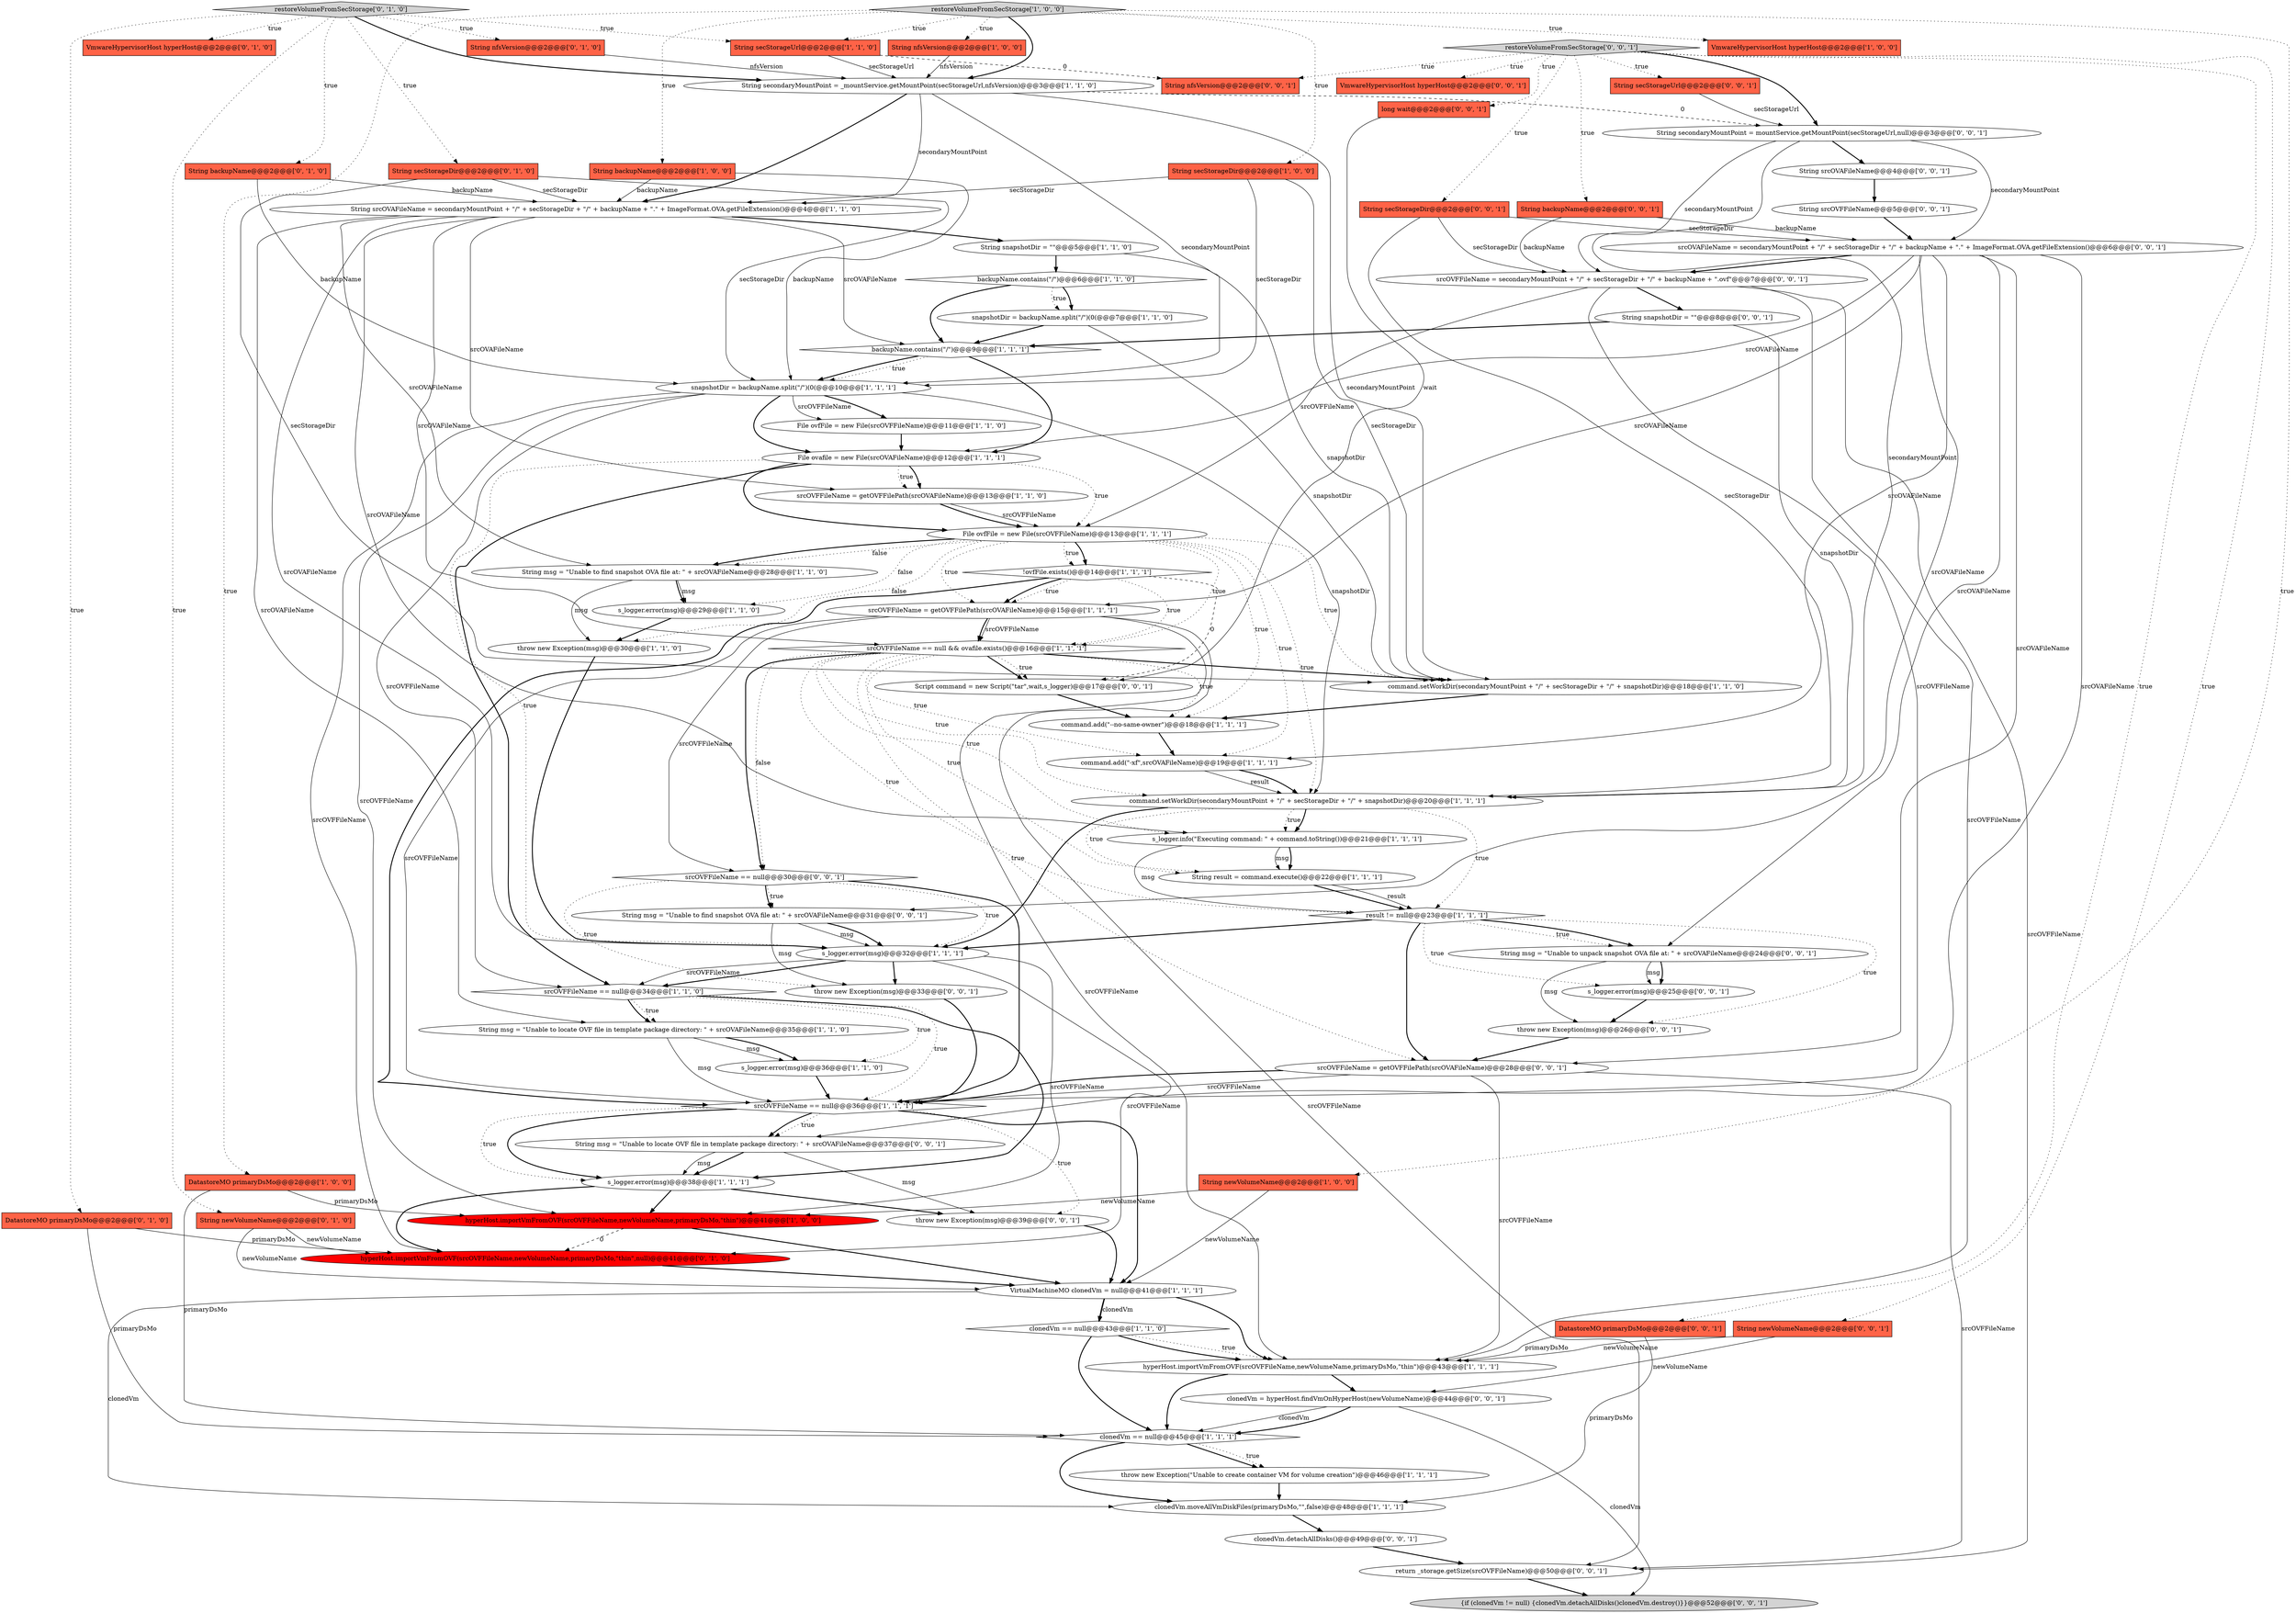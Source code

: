 digraph {
47 [style = filled, label = "restoreVolumeFromSecStorage['0', '1', '0']", fillcolor = lightgray, shape = diamond image = "AAA0AAABBB2BBB"];
68 [style = filled, label = "String msg = \"Unable to locate OVF file in template package directory: \" + srcOVAFileName@@@37@@@['0', '0', '1']", fillcolor = white, shape = ellipse image = "AAA0AAABBB3BBB"];
11 [style = filled, label = "restoreVolumeFromSecStorage['1', '0', '0']", fillcolor = lightgray, shape = diamond image = "AAA0AAABBB1BBB"];
0 [style = filled, label = "srcOVFFileName == null@@@36@@@['1', '1', '1']", fillcolor = white, shape = diamond image = "AAA0AAABBB1BBB"];
1 [style = filled, label = "srcOVFFileName = getOVFFilePath(srcOVAFileName)@@@15@@@['1', '1', '1']", fillcolor = white, shape = ellipse image = "AAA0AAABBB1BBB"];
59 [style = filled, label = "String secStorageUrl@@@2@@@['0', '0', '1']", fillcolor = tomato, shape = box image = "AAA0AAABBB3BBB"];
76 [style = filled, label = "srcOVFFileName = getOVFFilePath(srcOVAFileName)@@@28@@@['0', '0', '1']", fillcolor = white, shape = ellipse image = "AAA0AAABBB3BBB"];
7 [style = filled, label = "hyperHost.importVmFromOVF(srcOVFFileName,newVolumeName,primaryDsMo,\"thin\")@@@41@@@['1', '0', '0']", fillcolor = red, shape = ellipse image = "AAA1AAABBB1BBB"];
78 [style = filled, label = "String nfsVersion@@@2@@@['0', '0', '1']", fillcolor = tomato, shape = box image = "AAA0AAABBB3BBB"];
9 [style = filled, label = "srcOVFFileName == null && ovafile.exists()@@@16@@@['1', '1', '1']", fillcolor = white, shape = diamond image = "AAA0AAABBB1BBB"];
14 [style = filled, label = "snapshotDir = backupName.split(\"/\")(0(@@@7@@@['1', '1', '0']", fillcolor = white, shape = ellipse image = "AAA0AAABBB1BBB"];
21 [style = filled, label = "snapshotDir = backupName.split(\"/\")(0(@@@10@@@['1', '1', '1']", fillcolor = white, shape = ellipse image = "AAA0AAABBB1BBB"];
34 [style = filled, label = "String snapshotDir = \"\"@@@5@@@['1', '1', '0']", fillcolor = white, shape = ellipse image = "AAA0AAABBB1BBB"];
23 [style = filled, label = "DatastoreMO primaryDsMo@@@2@@@['1', '0', '0']", fillcolor = tomato, shape = box image = "AAA0AAABBB1BBB"];
50 [style = filled, label = "hyperHost.importVmFromOVF(srcOVFFileName,newVolumeName,primaryDsMo,\"thin\",null)@@@41@@@['0', '1', '0']", fillcolor = red, shape = ellipse image = "AAA1AAABBB2BBB"];
51 [style = filled, label = "DatastoreMO primaryDsMo@@@2@@@['0', '1', '0']", fillcolor = tomato, shape = box image = "AAA0AAABBB2BBB"];
60 [style = filled, label = "restoreVolumeFromSecStorage['0', '0', '1']", fillcolor = lightgray, shape = diamond image = "AAA0AAABBB3BBB"];
15 [style = filled, label = "String msg = \"Unable to find snapshot OVA file at: \" + srcOVAFileName@@@28@@@['1', '1', '0']", fillcolor = white, shape = ellipse image = "AAA0AAABBB1BBB"];
52 [style = filled, label = "String backupName@@@2@@@['0', '1', '0']", fillcolor = tomato, shape = box image = "AAA0AAABBB2BBB"];
38 [style = filled, label = "File ovfFile = new File(srcOVFFileName)@@@13@@@['1', '1', '1']", fillcolor = white, shape = ellipse image = "AAA0AAABBB1BBB"];
35 [style = filled, label = "s_logger.error(msg)@@@29@@@['1', '1', '0']", fillcolor = white, shape = ellipse image = "AAA0AAABBB1BBB"];
20 [style = filled, label = "backupName.contains(\"/\")@@@6@@@['1', '1', '0']", fillcolor = white, shape = diamond image = "AAA0AAABBB1BBB"];
3 [style = filled, label = "throw new Exception(\"Unable to create container VM for volume creation\")@@@46@@@['1', '1', '1']", fillcolor = white, shape = ellipse image = "AAA0AAABBB1BBB"];
48 [style = filled, label = "VmwareHypervisorHost hyperHost@@@2@@@['0', '1', '0']", fillcolor = tomato, shape = box image = "AAA0AAABBB2BBB"];
66 [style = filled, label = "DatastoreMO primaryDsMo@@@2@@@['0', '0', '1']", fillcolor = tomato, shape = box image = "AAA0AAABBB3BBB"];
79 [style = filled, label = "throw new Exception(msg)@@@39@@@['0', '0', '1']", fillcolor = white, shape = ellipse image = "AAA0AAABBB3BBB"];
26 [style = filled, label = "s_logger.error(msg)@@@38@@@['1', '1', '1']", fillcolor = white, shape = ellipse image = "AAA0AAABBB1BBB"];
5 [style = filled, label = "String secondaryMountPoint = _mountService.getMountPoint(secStorageUrl,nfsVersion)@@@3@@@['1', '1', '0']", fillcolor = white, shape = ellipse image = "AAA0AAABBB1BBB"];
55 [style = filled, label = "s_logger.error(msg)@@@25@@@['0', '0', '1']", fillcolor = white, shape = ellipse image = "AAA0AAABBB3BBB"];
10 [style = filled, label = "VmwareHypervisorHost hyperHost@@@2@@@['1', '0', '0']", fillcolor = tomato, shape = box image = "AAA0AAABBB1BBB"];
16 [style = filled, label = "String newVolumeName@@@2@@@['1', '0', '0']", fillcolor = tomato, shape = box image = "AAA0AAABBB1BBB"];
65 [style = filled, label = "throw new Exception(msg)@@@26@@@['0', '0', '1']", fillcolor = white, shape = ellipse image = "AAA0AAABBB3BBB"];
72 [style = filled, label = "{if (clonedVm != null) {clonedVm.detachAllDisks()clonedVm.destroy()}}@@@52@@@['0', '0', '1']", fillcolor = lightgray, shape = ellipse image = "AAA0AAABBB3BBB"];
73 [style = filled, label = "Script command = new Script(\"tar\",wait,s_logger)@@@17@@@['0', '0', '1']", fillcolor = white, shape = ellipse image = "AAA0AAABBB3BBB"];
29 [style = filled, label = "command.setWorkDir(secondaryMountPoint + \"/\" + secStorageDir + \"/\" + snapshotDir)@@@20@@@['1', '1', '1']", fillcolor = white, shape = ellipse image = "AAA0AAABBB1BBB"];
70 [style = filled, label = "srcOVFFileName = secondaryMountPoint + \"/\" + secStorageDir + \"/\" + backupName + \".ovf\"@@@7@@@['0', '0', '1']", fillcolor = white, shape = ellipse image = "AAA0AAABBB3BBB"];
19 [style = filled, label = "String backupName@@@2@@@['1', '0', '0']", fillcolor = tomato, shape = box image = "AAA0AAABBB1BBB"];
42 [style = filled, label = "clonedVm == null@@@45@@@['1', '1', '1']", fillcolor = white, shape = diamond image = "AAA0AAABBB1BBB"];
36 [style = filled, label = "String result = command.execute()@@@22@@@['1', '1', '1']", fillcolor = white, shape = ellipse image = "AAA0AAABBB1BBB"];
44 [style = filled, label = "command.setWorkDir(secondaryMountPoint + \"/\" + secStorageDir + \"/\" + snapshotDir)@@@18@@@['1', '1', '0']", fillcolor = white, shape = ellipse image = "AAA0AAABBB1BBB"];
32 [style = filled, label = "command.add(\"-xf\",srcOVAFileName)@@@19@@@['1', '1', '1']", fillcolor = white, shape = ellipse image = "AAA0AAABBB1BBB"];
57 [style = filled, label = "String secStorageDir@@@2@@@['0', '0', '1']", fillcolor = tomato, shape = box image = "AAA0AAABBB3BBB"];
27 [style = filled, label = "VirtualMachineMO clonedVm = null@@@41@@@['1', '1', '1']", fillcolor = white, shape = ellipse image = "AAA0AAABBB1BBB"];
12 [style = filled, label = "File ovfFile = new File(srcOVFFileName)@@@11@@@['1', '1', '0']", fillcolor = white, shape = ellipse image = "AAA0AAABBB1BBB"];
28 [style = filled, label = "srcOVFFileName == null@@@34@@@['1', '1', '0']", fillcolor = white, shape = diamond image = "AAA0AAABBB1BBB"];
24 [style = filled, label = "String secStorageUrl@@@2@@@['1', '1', '0']", fillcolor = tomato, shape = box image = "AAA0AAABBB1BBB"];
30 [style = filled, label = "throw new Exception(msg)@@@30@@@['1', '1', '0']", fillcolor = white, shape = ellipse image = "AAA0AAABBB1BBB"];
67 [style = filled, label = "srcOVFFileName == null@@@30@@@['0', '0', '1']", fillcolor = white, shape = diamond image = "AAA0AAABBB3BBB"];
6 [style = filled, label = "srcOVFFileName = getOVFFilePath(srcOVAFileName)@@@13@@@['1', '1', '0']", fillcolor = white, shape = ellipse image = "AAA0AAABBB1BBB"];
69 [style = filled, label = "String srcOVAFileName@@@4@@@['0', '0', '1']", fillcolor = white, shape = ellipse image = "AAA0AAABBB3BBB"];
74 [style = filled, label = "String newVolumeName@@@2@@@['0', '0', '1']", fillcolor = tomato, shape = box image = "AAA0AAABBB3BBB"];
71 [style = filled, label = "clonedVm = hyperHost.findVmOnHyperHost(newVolumeName)@@@44@@@['0', '0', '1']", fillcolor = white, shape = ellipse image = "AAA0AAABBB3BBB"];
53 [style = filled, label = "String msg = \"Unable to unpack snapshot OVA file at: \" + srcOVAFileName@@@24@@@['0', '0', '1']", fillcolor = white, shape = ellipse image = "AAA0AAABBB3BBB"];
37 [style = filled, label = "clonedVm.moveAllVmDiskFiles(primaryDsMo,\"\",false)@@@48@@@['1', '1', '1']", fillcolor = white, shape = ellipse image = "AAA0AAABBB1BBB"];
64 [style = filled, label = "clonedVm.detachAllDisks()@@@49@@@['0', '0', '1']", fillcolor = white, shape = ellipse image = "AAA0AAABBB3BBB"];
54 [style = filled, label = "VmwareHypervisorHost hyperHost@@@2@@@['0', '0', '1']", fillcolor = tomato, shape = box image = "AAA0AAABBB3BBB"];
33 [style = filled, label = "command.add(\"--no-same-owner\")@@@18@@@['1', '1', '1']", fillcolor = white, shape = ellipse image = "AAA0AAABBB1BBB"];
80 [style = filled, label = "return _storage.getSize(srcOVFFileName)@@@50@@@['0', '0', '1']", fillcolor = white, shape = ellipse image = "AAA0AAABBB3BBB"];
17 [style = filled, label = "String secStorageDir@@@2@@@['1', '0', '0']", fillcolor = tomato, shape = box image = "AAA0AAABBB1BBB"];
41 [style = filled, label = "s_logger.error(msg)@@@36@@@['1', '1', '0']", fillcolor = white, shape = ellipse image = "AAA0AAABBB1BBB"];
4 [style = filled, label = "!ovfFile.exists()@@@14@@@['1', '1', '1']", fillcolor = white, shape = diamond image = "AAA0AAABBB1BBB"];
62 [style = filled, label = "String snapshotDir = \"\"@@@8@@@['0', '0', '1']", fillcolor = white, shape = ellipse image = "AAA0AAABBB3BBB"];
31 [style = filled, label = "clonedVm == null@@@43@@@['1', '1', '0']", fillcolor = white, shape = diamond image = "AAA0AAABBB1BBB"];
77 [style = filled, label = "srcOVAFileName = secondaryMountPoint + \"/\" + secStorageDir + \"/\" + backupName + \".\" + ImageFormat.OVA.getFileExtension()@@@6@@@['0', '0', '1']", fillcolor = white, shape = ellipse image = "AAA0AAABBB3BBB"];
49 [style = filled, label = "String nfsVersion@@@2@@@['0', '1', '0']", fillcolor = tomato, shape = box image = "AAA0AAABBB2BBB"];
63 [style = filled, label = "String msg = \"Unable to find snapshot OVA file at: \" + srcOVAFileName@@@31@@@['0', '0', '1']", fillcolor = white, shape = ellipse image = "AAA0AAABBB3BBB"];
13 [style = filled, label = "s_logger.info(\"Executing command: \" + command.toString())@@@21@@@['1', '1', '1']", fillcolor = white, shape = ellipse image = "AAA0AAABBB1BBB"];
75 [style = filled, label = "throw new Exception(msg)@@@33@@@['0', '0', '1']", fillcolor = white, shape = ellipse image = "AAA0AAABBB3BBB"];
61 [style = filled, label = "String backupName@@@2@@@['0', '0', '1']", fillcolor = tomato, shape = box image = "AAA0AAABBB3BBB"];
22 [style = filled, label = "File ovafile = new File(srcOVAFileName)@@@12@@@['1', '1', '1']", fillcolor = white, shape = ellipse image = "AAA0AAABBB1BBB"];
25 [style = filled, label = "s_logger.error(msg)@@@32@@@['1', '1', '1']", fillcolor = white, shape = ellipse image = "AAA0AAABBB1BBB"];
40 [style = filled, label = "backupName.contains(\"/\")@@@9@@@['1', '1', '1']", fillcolor = white, shape = diamond image = "AAA0AAABBB1BBB"];
45 [style = filled, label = "String secStorageDir@@@2@@@['0', '1', '0']", fillcolor = tomato, shape = box image = "AAA0AAABBB2BBB"];
46 [style = filled, label = "String newVolumeName@@@2@@@['0', '1', '0']", fillcolor = tomato, shape = box image = "AAA0AAABBB2BBB"];
81 [style = filled, label = "String srcOVFFileName@@@5@@@['0', '0', '1']", fillcolor = white, shape = ellipse image = "AAA0AAABBB3BBB"];
18 [style = filled, label = "String msg = \"Unable to locate OVF file in template package directory: \" + srcOVAFileName@@@35@@@['1', '1', '0']", fillcolor = white, shape = ellipse image = "AAA0AAABBB1BBB"];
2 [style = filled, label = "String srcOVAFileName = secondaryMountPoint + \"/\" + secStorageDir + \"/\" + backupName + \".\" + ImageFormat.OVA.getFileExtension()@@@4@@@['1', '1', '0']", fillcolor = white, shape = ellipse image = "AAA0AAABBB1BBB"];
8 [style = filled, label = "String nfsVersion@@@2@@@['1', '0', '0']", fillcolor = tomato, shape = box image = "AAA0AAABBB1BBB"];
58 [style = filled, label = "String secondaryMountPoint = mountService.getMountPoint(secStorageUrl,null)@@@3@@@['0', '0', '1']", fillcolor = white, shape = ellipse image = "AAA0AAABBB3BBB"];
56 [style = filled, label = "long wait@@@2@@@['0', '0', '1']", fillcolor = tomato, shape = box image = "AAA0AAABBB3BBB"];
39 [style = filled, label = "result != null@@@23@@@['1', '1', '1']", fillcolor = white, shape = diamond image = "AAA0AAABBB1BBB"];
43 [style = filled, label = "hyperHost.importVmFromOVF(srcOVFFileName,newVolumeName,primaryDsMo,\"thin\")@@@43@@@['1', '1', '1']", fillcolor = white, shape = ellipse image = "AAA0AAABBB1BBB"];
56->73 [style = solid, label="wait"];
9->76 [style = dotted, label="true"];
41->0 [style = bold, label=""];
21->29 [style = solid, label="snapshotDir"];
5->2 [style = solid, label="secondaryMountPoint"];
5->58 [style = dashed, label="0"];
64->80 [style = bold, label=""];
76->0 [style = bold, label=""];
34->20 [style = bold, label=""];
77->32 [style = solid, label="srcOVAFileName"];
68->79 [style = solid, label="msg"];
51->50 [style = solid, label="primaryDsMo"];
57->70 [style = solid, label="secStorageDir"];
4->1 [style = dotted, label="true"];
79->27 [style = bold, label=""];
18->41 [style = solid, label="msg"];
6->38 [style = solid, label="srcOVFFileName"];
43->42 [style = bold, label=""];
4->73 [style = dashed, label="0"];
38->4 [style = bold, label=""];
59->58 [style = solid, label="secStorageUrl"];
2->15 [style = solid, label="srcOVAFileName"];
38->15 [style = dotted, label="false"];
38->15 [style = bold, label=""];
18->0 [style = solid, label="msg"];
77->70 [style = bold, label=""];
23->42 [style = solid, label="primaryDsMo"];
77->53 [style = solid, label="srcOVAFileName"];
39->55 [style = dotted, label="true"];
60->59 [style = dotted, label="true"];
47->52 [style = dotted, label="true"];
19->21 [style = solid, label="backupName"];
24->5 [style = solid, label="secStorageUrl"];
61->77 [style = solid, label="backupName"];
39->65 [style = dotted, label="true"];
29->13 [style = dotted, label="true"];
34->44 [style = solid, label="snapshotDir"];
62->29 [style = solid, label="snapshotDir"];
22->38 [style = dotted, label="true"];
77->1 [style = solid, label="srcOVAFileName"];
38->9 [style = dotted, label="true"];
47->46 [style = dotted, label="true"];
0->68 [style = dotted, label="true"];
28->18 [style = dotted, label="true"];
13->36 [style = bold, label=""];
15->30 [style = solid, label="msg"];
61->70 [style = solid, label="backupName"];
2->40 [style = solid, label="srcOVAFileName"];
40->22 [style = bold, label=""];
2->13 [style = solid, label="srcOVAFileName"];
42->3 [style = bold, label=""];
25->75 [style = bold, label=""];
11->8 [style = dotted, label="true"];
52->21 [style = solid, label="backupName"];
51->42 [style = solid, label="primaryDsMo"];
62->40 [style = bold, label=""];
1->80 [style = solid, label="srcOVFFileName"];
71->42 [style = solid, label="clonedVm"];
36->39 [style = solid, label="result"];
29->36 [style = dotted, label="true"];
12->22 [style = bold, label=""];
75->0 [style = bold, label=""];
9->32 [style = dotted, label="true"];
38->33 [style = dotted, label="true"];
25->7 [style = solid, label="srcOVFFileName"];
16->7 [style = solid, label="newVolumeName"];
42->3 [style = dotted, label="true"];
13->39 [style = solid, label="msg"];
9->33 [style = dotted, label="true"];
71->72 [style = solid, label="clonedVm"];
23->7 [style = solid, label="primaryDsMo"];
25->28 [style = bold, label=""];
28->18 [style = bold, label=""];
68->26 [style = solid, label="msg"];
45->2 [style = solid, label="secStorageDir"];
26->7 [style = bold, label=""];
21->50 [style = solid, label="srcOVFFileName"];
76->0 [style = solid, label="srcOVFFileName"];
39->53 [style = dotted, label="true"];
11->10 [style = dotted, label="true"];
77->76 [style = solid, label="srcOVAFileName"];
58->70 [style = solid, label="secondaryMountPoint"];
2->34 [style = bold, label=""];
0->68 [style = bold, label=""];
67->25 [style = dotted, label="true"];
65->76 [style = bold, label=""];
81->77 [style = bold, label=""];
27->31 [style = bold, label=""];
20->14 [style = bold, label=""];
38->4 [style = dotted, label="true"];
53->65 [style = solid, label="msg"];
63->25 [style = solid, label="msg"];
2->18 [style = solid, label="srcOVAFileName"];
21->12 [style = solid, label="srcOVFFileName"];
77->68 [style = solid, label="srcOVAFileName"];
15->35 [style = bold, label=""];
49->5 [style = solid, label="nfsVersion"];
24->78 [style = dashed, label="0"];
4->0 [style = bold, label=""];
38->1 [style = dotted, label="true"];
47->49 [style = dotted, label="true"];
60->56 [style = dotted, label="true"];
70->38 [style = solid, label="srcOVFFileName"];
22->38 [style = bold, label=""];
6->38 [style = bold, label=""];
1->43 [style = solid, label="srcOVFFileName"];
2->9 [style = solid, label="srcOVAFileName"];
55->65 [style = bold, label=""];
17->21 [style = solid, label="secStorageDir"];
17->2 [style = solid, label="secStorageDir"];
21->22 [style = bold, label=""];
9->44 [style = bold, label=""];
9->13 [style = dotted, label="true"];
38->30 [style = dotted, label="false"];
70->43 [style = solid, label="srcOVFFileName"];
71->42 [style = bold, label=""];
1->9 [style = solid, label="srcOVFFileName"];
15->35 [style = solid, label="msg"];
11->16 [style = dotted, label="true"];
47->51 [style = dotted, label="true"];
11->19 [style = dotted, label="true"];
18->41 [style = bold, label=""];
39->25 [style = bold, label=""];
31->43 [style = dotted, label="true"];
0->26 [style = dotted, label="true"];
21->7 [style = solid, label="srcOVFFileName"];
28->41 [style = dotted, label="true"];
40->21 [style = bold, label=""];
11->24 [style = dotted, label="true"];
22->6 [style = bold, label=""];
29->39 [style = dotted, label="true"];
68->26 [style = bold, label=""];
38->35 [style = dotted, label="false"];
74->71 [style = solid, label="newVolumeName"];
45->21 [style = solid, label="secStorageDir"];
42->37 [style = bold, label=""];
52->2 [style = solid, label="backupName"];
27->43 [style = bold, label=""];
47->48 [style = dotted, label="true"];
3->37 [style = bold, label=""];
60->66 [style = dotted, label="true"];
13->36 [style = solid, label="msg"];
1->0 [style = solid, label="srcOVFFileName"];
50->27 [style = bold, label=""];
80->72 [style = bold, label=""];
69->81 [style = bold, label=""];
14->44 [style = solid, label="snapshotDir"];
16->27 [style = solid, label="newVolumeName"];
22->25 [style = dotted, label="true"];
66->43 [style = solid, label="primaryDsMo"];
76->43 [style = solid, label="srcOVFFileName"];
44->33 [style = bold, label=""];
8->5 [style = solid, label="nfsVersion"];
20->14 [style = dotted, label="true"];
11->17 [style = dotted, label="true"];
0->79 [style = dotted, label="true"];
38->32 [style = dotted, label="true"];
28->26 [style = bold, label=""];
60->57 [style = dotted, label="true"];
22->28 [style = bold, label=""];
38->44 [style = dotted, label="true"];
46->27 [style = solid, label="newVolumeName"];
60->54 [style = dotted, label="true"];
39->53 [style = bold, label=""];
60->74 [style = dotted, label="true"];
2->6 [style = solid, label="srcOVAFileName"];
58->77 [style = solid, label="secondaryMountPoint"];
1->9 [style = bold, label=""];
36->39 [style = bold, label=""];
21->12 [style = bold, label=""];
60->58 [style = bold, label=""];
21->28 [style = solid, label="srcOVFFileName"];
31->42 [style = bold, label=""];
32->29 [style = solid, label="result"];
11->5 [style = bold, label=""];
28->0 [style = dotted, label="true"];
5->44 [style = solid, label="secondaryMountPoint"];
63->25 [style = bold, label=""];
67->63 [style = bold, label=""];
70->80 [style = solid, label="srcOVFFileName"];
17->44 [style = solid, label="secStorageDir"];
37->64 [style = bold, label=""];
47->5 [style = bold, label=""];
1->67 [style = solid, label="srcOVFFileName"];
60->78 [style = dotted, label="true"];
31->43 [style = bold, label=""];
27->31 [style = solid, label="clonedVm"];
33->32 [style = bold, label=""];
4->1 [style = bold, label=""];
60->61 [style = dotted, label="true"];
25->28 [style = solid, label="srcOVFFileName"];
45->44 [style = solid, label="secStorageDir"];
35->30 [style = bold, label=""];
53->55 [style = bold, label=""];
63->75 [style = solid, label="msg"];
43->71 [style = bold, label=""];
9->29 [style = dotted, label="true"];
67->63 [style = dotted, label="true"];
0->26 [style = bold, label=""];
74->43 [style = solid, label="newVolumeName"];
57->29 [style = solid, label="secStorageDir"];
46->50 [style = solid, label="newVolumeName"];
0->27 [style = bold, label=""];
77->22 [style = solid, label="srcOVAFileName"];
67->75 [style = dotted, label="true"];
40->21 [style = dotted, label="true"];
9->36 [style = dotted, label="true"];
11->23 [style = dotted, label="true"];
70->62 [style = bold, label=""];
9->73 [style = bold, label=""];
47->45 [style = dotted, label="true"];
29->25 [style = bold, label=""];
30->25 [style = bold, label=""];
5->21 [style = solid, label="secondaryMountPoint"];
67->0 [style = bold, label=""];
22->6 [style = dotted, label="true"];
9->67 [style = dotted, label="false"];
77->63 [style = solid, label="srcOVAFileName"];
58->69 [style = bold, label=""];
32->29 [style = bold, label=""];
5->2 [style = bold, label=""];
20->40 [style = bold, label=""];
25->50 [style = solid, label="srcOVFFileName"];
26->50 [style = bold, label=""];
73->33 [style = bold, label=""];
27->37 [style = solid, label="clonedVm"];
66->37 [style = solid, label="primaryDsMo"];
7->27 [style = bold, label=""];
58->29 [style = solid, label="secondaryMountPoint"];
9->73 [style = dotted, label="true"];
9->39 [style = dotted, label="true"];
57->77 [style = solid, label="secStorageDir"];
76->80 [style = solid, label="srcOVFFileName"];
26->79 [style = bold, label=""];
38->29 [style = dotted, label="true"];
9->67 [style = bold, label=""];
4->9 [style = dotted, label="true"];
39->76 [style = bold, label=""];
19->2 [style = solid, label="backupName"];
70->0 [style = solid, label="srcOVFFileName"];
7->50 [style = dashed, label="0"];
2->25 [style = solid, label="srcOVAFileName"];
53->55 [style = solid, label="msg"];
14->40 [style = bold, label=""];
47->24 [style = dotted, label="true"];
29->13 [style = bold, label=""];
}

